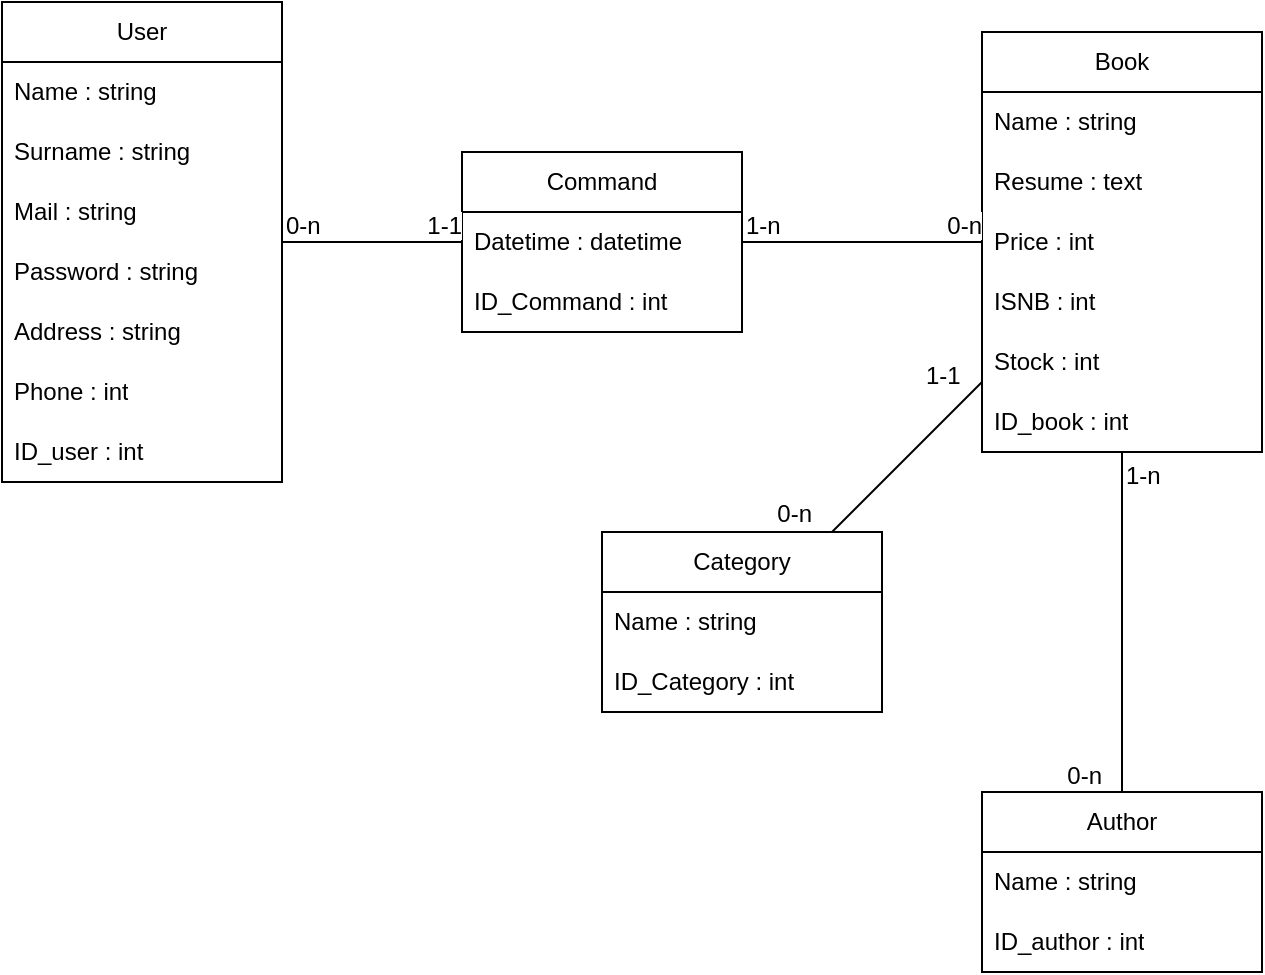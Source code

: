 <mxfile version="24.8.3">
  <diagram id="C5RBs43oDa-KdzZeNtuy" name="Page-1">
    <mxGraphModel dx="1434" dy="796" grid="1" gridSize="10" guides="1" tooltips="1" connect="1" arrows="1" fold="1" page="1" pageScale="1" pageWidth="827" pageHeight="1169" math="0" shadow="0">
      <root>
        <mxCell id="WIyWlLk6GJQsqaUBKTNV-0" />
        <mxCell id="WIyWlLk6GJQsqaUBKTNV-1" parent="WIyWlLk6GJQsqaUBKTNV-0" />
        <mxCell id="4rrUA7GioXYKfhnBA-oQ-4" value="User" style="swimlane;fontStyle=0;childLayout=stackLayout;horizontal=1;startSize=30;horizontalStack=0;resizeParent=1;resizeParentMax=0;resizeLast=0;collapsible=1;marginBottom=0;whiteSpace=wrap;html=1;" vertex="1" parent="WIyWlLk6GJQsqaUBKTNV-1">
          <mxGeometry x="50" y="125" width="140" height="240" as="geometry" />
        </mxCell>
        <mxCell id="4rrUA7GioXYKfhnBA-oQ-5" value="Name : string" style="text;strokeColor=none;fillColor=none;align=left;verticalAlign=middle;spacingLeft=4;spacingRight=4;overflow=hidden;points=[[0,0.5],[1,0.5]];portConstraint=eastwest;rotatable=0;whiteSpace=wrap;html=1;" vertex="1" parent="4rrUA7GioXYKfhnBA-oQ-4">
          <mxGeometry y="30" width="140" height="30" as="geometry" />
        </mxCell>
        <mxCell id="4rrUA7GioXYKfhnBA-oQ-45" value="Surname : string" style="text;strokeColor=none;fillColor=none;align=left;verticalAlign=middle;spacingLeft=4;spacingRight=4;overflow=hidden;points=[[0,0.5],[1,0.5]];portConstraint=eastwest;rotatable=0;whiteSpace=wrap;html=1;" vertex="1" parent="4rrUA7GioXYKfhnBA-oQ-4">
          <mxGeometry y="60" width="140" height="30" as="geometry" />
        </mxCell>
        <mxCell id="4rrUA7GioXYKfhnBA-oQ-6" value="Mail : string" style="text;strokeColor=none;fillColor=none;align=left;verticalAlign=middle;spacingLeft=4;spacingRight=4;overflow=hidden;points=[[0,0.5],[1,0.5]];portConstraint=eastwest;rotatable=0;whiteSpace=wrap;html=1;" vertex="1" parent="4rrUA7GioXYKfhnBA-oQ-4">
          <mxGeometry y="90" width="140" height="30" as="geometry" />
        </mxCell>
        <mxCell id="4rrUA7GioXYKfhnBA-oQ-7" value="&lt;div&gt;Password : string&lt;/div&gt;" style="text;strokeColor=none;fillColor=none;align=left;verticalAlign=middle;spacingLeft=4;spacingRight=4;overflow=hidden;points=[[0,0.5],[1,0.5]];portConstraint=eastwest;rotatable=0;whiteSpace=wrap;html=1;" vertex="1" parent="4rrUA7GioXYKfhnBA-oQ-4">
          <mxGeometry y="120" width="140" height="30" as="geometry" />
        </mxCell>
        <mxCell id="4rrUA7GioXYKfhnBA-oQ-8" value="&lt;div&gt;Address : string&lt;/div&gt;" style="text;strokeColor=none;fillColor=none;align=left;verticalAlign=middle;spacingLeft=4;spacingRight=4;overflow=hidden;points=[[0,0.5],[1,0.5]];portConstraint=eastwest;rotatable=0;whiteSpace=wrap;html=1;" vertex="1" parent="4rrUA7GioXYKfhnBA-oQ-4">
          <mxGeometry y="150" width="140" height="30" as="geometry" />
        </mxCell>
        <mxCell id="4rrUA7GioXYKfhnBA-oQ-50" value="Phone : int" style="text;strokeColor=none;fillColor=none;align=left;verticalAlign=middle;spacingLeft=4;spacingRight=4;overflow=hidden;points=[[0,0.5],[1,0.5]];portConstraint=eastwest;rotatable=0;whiteSpace=wrap;html=1;" vertex="1" parent="4rrUA7GioXYKfhnBA-oQ-4">
          <mxGeometry y="180" width="140" height="30" as="geometry" />
        </mxCell>
        <mxCell id="4rrUA7GioXYKfhnBA-oQ-9" value="&lt;div&gt;ID_user : int&lt;/div&gt;" style="text;strokeColor=none;fillColor=none;align=left;verticalAlign=middle;spacingLeft=4;spacingRight=4;overflow=hidden;points=[[0,0.5],[1,0.5]];portConstraint=eastwest;rotatable=0;whiteSpace=wrap;html=1;" vertex="1" parent="4rrUA7GioXYKfhnBA-oQ-4">
          <mxGeometry y="210" width="140" height="30" as="geometry" />
        </mxCell>
        <mxCell id="4rrUA7GioXYKfhnBA-oQ-10" value="Book" style="swimlane;fontStyle=0;childLayout=stackLayout;horizontal=1;startSize=30;horizontalStack=0;resizeParent=1;resizeParentMax=0;resizeLast=0;collapsible=1;marginBottom=0;whiteSpace=wrap;html=1;" vertex="1" parent="WIyWlLk6GJQsqaUBKTNV-1">
          <mxGeometry x="540" y="140" width="140" height="210" as="geometry" />
        </mxCell>
        <mxCell id="4rrUA7GioXYKfhnBA-oQ-11" value="Name : string" style="text;strokeColor=none;fillColor=none;align=left;verticalAlign=middle;spacingLeft=4;spacingRight=4;overflow=hidden;points=[[0,0.5],[1,0.5]];portConstraint=eastwest;rotatable=0;whiteSpace=wrap;html=1;" vertex="1" parent="4rrUA7GioXYKfhnBA-oQ-10">
          <mxGeometry y="30" width="140" height="30" as="geometry" />
        </mxCell>
        <mxCell id="4rrUA7GioXYKfhnBA-oQ-12" value="Resume : text" style="text;strokeColor=none;fillColor=none;align=left;verticalAlign=middle;spacingLeft=4;spacingRight=4;overflow=hidden;points=[[0,0.5],[1,0.5]];portConstraint=eastwest;rotatable=0;whiteSpace=wrap;html=1;" vertex="1" parent="4rrUA7GioXYKfhnBA-oQ-10">
          <mxGeometry y="60" width="140" height="30" as="geometry" />
        </mxCell>
        <mxCell id="4rrUA7GioXYKfhnBA-oQ-13" value="Price : int" style="text;strokeColor=none;fillColor=none;align=left;verticalAlign=middle;spacingLeft=4;spacingRight=4;overflow=hidden;points=[[0,0.5],[1,0.5]];portConstraint=eastwest;rotatable=0;whiteSpace=wrap;html=1;" vertex="1" parent="4rrUA7GioXYKfhnBA-oQ-10">
          <mxGeometry y="90" width="140" height="30" as="geometry" />
        </mxCell>
        <mxCell id="4rrUA7GioXYKfhnBA-oQ-14" value="ISNB : int" style="text;strokeColor=none;fillColor=none;align=left;verticalAlign=middle;spacingLeft=4;spacingRight=4;overflow=hidden;points=[[0,0.5],[1,0.5]];portConstraint=eastwest;rotatable=0;whiteSpace=wrap;html=1;" vertex="1" parent="4rrUA7GioXYKfhnBA-oQ-10">
          <mxGeometry y="120" width="140" height="30" as="geometry" />
        </mxCell>
        <mxCell id="4rrUA7GioXYKfhnBA-oQ-44" value="Stock : int" style="text;strokeColor=none;fillColor=none;align=left;verticalAlign=middle;spacingLeft=4;spacingRight=4;overflow=hidden;points=[[0,0.5],[1,0.5]];portConstraint=eastwest;rotatable=0;whiteSpace=wrap;html=1;" vertex="1" parent="4rrUA7GioXYKfhnBA-oQ-10">
          <mxGeometry y="150" width="140" height="30" as="geometry" />
        </mxCell>
        <mxCell id="4rrUA7GioXYKfhnBA-oQ-51" value="ID_book : int" style="text;strokeColor=none;fillColor=none;align=left;verticalAlign=middle;spacingLeft=4;spacingRight=4;overflow=hidden;points=[[0,0.5],[1,0.5]];portConstraint=eastwest;rotatable=0;whiteSpace=wrap;html=1;" vertex="1" parent="4rrUA7GioXYKfhnBA-oQ-10">
          <mxGeometry y="180" width="140" height="30" as="geometry" />
        </mxCell>
        <mxCell id="4rrUA7GioXYKfhnBA-oQ-16" value="Category" style="swimlane;fontStyle=0;childLayout=stackLayout;horizontal=1;startSize=30;horizontalStack=0;resizeParent=1;resizeParentMax=0;resizeLast=0;collapsible=1;marginBottom=0;whiteSpace=wrap;html=1;" vertex="1" parent="WIyWlLk6GJQsqaUBKTNV-1">
          <mxGeometry x="350" y="390" width="140" height="90" as="geometry" />
        </mxCell>
        <mxCell id="4rrUA7GioXYKfhnBA-oQ-17" value="Name : string" style="text;strokeColor=none;fillColor=none;align=left;verticalAlign=middle;spacingLeft=4;spacingRight=4;overflow=hidden;points=[[0,0.5],[1,0.5]];portConstraint=eastwest;rotatable=0;whiteSpace=wrap;html=1;" vertex="1" parent="4rrUA7GioXYKfhnBA-oQ-16">
          <mxGeometry y="30" width="140" height="30" as="geometry" />
        </mxCell>
        <mxCell id="4rrUA7GioXYKfhnBA-oQ-18" value="ID_Category : int" style="text;strokeColor=none;fillColor=none;align=left;verticalAlign=middle;spacingLeft=4;spacingRight=4;overflow=hidden;points=[[0,0.5],[1,0.5]];portConstraint=eastwest;rotatable=0;whiteSpace=wrap;html=1;" vertex="1" parent="4rrUA7GioXYKfhnBA-oQ-16">
          <mxGeometry y="60" width="140" height="30" as="geometry" />
        </mxCell>
        <mxCell id="4rrUA7GioXYKfhnBA-oQ-23" value="Command" style="swimlane;fontStyle=0;childLayout=stackLayout;horizontal=1;startSize=30;horizontalStack=0;resizeParent=1;resizeParentMax=0;resizeLast=0;collapsible=1;marginBottom=0;whiteSpace=wrap;html=1;" vertex="1" parent="WIyWlLk6GJQsqaUBKTNV-1">
          <mxGeometry x="280" y="200" width="140" height="90" as="geometry" />
        </mxCell>
        <mxCell id="4rrUA7GioXYKfhnBA-oQ-24" value="Datetime : datetime" style="text;strokeColor=none;fillColor=none;align=left;verticalAlign=middle;spacingLeft=4;spacingRight=4;overflow=hidden;points=[[0,0.5],[1,0.5]];portConstraint=eastwest;rotatable=0;whiteSpace=wrap;html=1;" vertex="1" parent="4rrUA7GioXYKfhnBA-oQ-23">
          <mxGeometry y="30" width="140" height="30" as="geometry" />
        </mxCell>
        <mxCell id="4rrUA7GioXYKfhnBA-oQ-25" value="ID_Command : int" style="text;strokeColor=none;fillColor=none;align=left;verticalAlign=middle;spacingLeft=4;spacingRight=4;overflow=hidden;points=[[0,0.5],[1,0.5]];portConstraint=eastwest;rotatable=0;whiteSpace=wrap;html=1;" vertex="1" parent="4rrUA7GioXYKfhnBA-oQ-23">
          <mxGeometry y="60" width="140" height="30" as="geometry" />
        </mxCell>
        <mxCell id="4rrUA7GioXYKfhnBA-oQ-31" value="" style="endArrow=none;html=1;rounded=0;fontSize=12;startSize=8;endSize=8;curved=1;endFill=0;" edge="1" parent="WIyWlLk6GJQsqaUBKTNV-1" source="4rrUA7GioXYKfhnBA-oQ-4" target="4rrUA7GioXYKfhnBA-oQ-23">
          <mxGeometry relative="1" as="geometry">
            <mxPoint x="330" y="410" as="sourcePoint" />
            <mxPoint x="490" y="410" as="targetPoint" />
            <Array as="points" />
          </mxGeometry>
        </mxCell>
        <mxCell id="4rrUA7GioXYKfhnBA-oQ-33" value="0-n" style="edgeLabel;resizable=0;html=1;fontSize=12;;align=left;verticalAlign=bottom;" connectable="0" vertex="1" parent="4rrUA7GioXYKfhnBA-oQ-31">
          <mxGeometry x="-1" relative="1" as="geometry" />
        </mxCell>
        <mxCell id="4rrUA7GioXYKfhnBA-oQ-34" value="1-1" style="edgeLabel;resizable=0;html=1;fontSize=12;;align=right;verticalAlign=bottom;" connectable="0" vertex="1" parent="4rrUA7GioXYKfhnBA-oQ-31">
          <mxGeometry x="1" relative="1" as="geometry" />
        </mxCell>
        <mxCell id="4rrUA7GioXYKfhnBA-oQ-35" value="" style="endArrow=none;html=1;rounded=0;fontSize=12;startSize=8;endSize=8;curved=1;endFill=0;" edge="1" parent="WIyWlLk6GJQsqaUBKTNV-1" source="4rrUA7GioXYKfhnBA-oQ-23" target="4rrUA7GioXYKfhnBA-oQ-10">
          <mxGeometry relative="1" as="geometry">
            <mxPoint x="330" y="410" as="sourcePoint" />
            <mxPoint x="490" y="410" as="targetPoint" />
          </mxGeometry>
        </mxCell>
        <mxCell id="4rrUA7GioXYKfhnBA-oQ-37" value="1-n" style="edgeLabel;resizable=0;html=1;fontSize=12;;align=left;verticalAlign=bottom;" connectable="0" vertex="1" parent="4rrUA7GioXYKfhnBA-oQ-35">
          <mxGeometry x="-1" relative="1" as="geometry" />
        </mxCell>
        <mxCell id="4rrUA7GioXYKfhnBA-oQ-38" value="0-n" style="edgeLabel;resizable=0;html=1;fontSize=12;;align=right;verticalAlign=bottom;" connectable="0" vertex="1" parent="4rrUA7GioXYKfhnBA-oQ-35">
          <mxGeometry x="1" relative="1" as="geometry" />
        </mxCell>
        <mxCell id="4rrUA7GioXYKfhnBA-oQ-39" value="" style="endArrow=none;html=1;rounded=0;fontSize=12;startSize=8;endSize=8;curved=1;endFill=0;" edge="1" parent="WIyWlLk6GJQsqaUBKTNV-1" source="4rrUA7GioXYKfhnBA-oQ-10" target="4rrUA7GioXYKfhnBA-oQ-16">
          <mxGeometry relative="1" as="geometry">
            <mxPoint x="330" y="410" as="sourcePoint" />
            <mxPoint x="490" y="410" as="targetPoint" />
          </mxGeometry>
        </mxCell>
        <mxCell id="4rrUA7GioXYKfhnBA-oQ-41" value="1-1" style="edgeLabel;resizable=0;html=1;fontSize=12;;align=left;verticalAlign=bottom;" connectable="0" vertex="1" parent="4rrUA7GioXYKfhnBA-oQ-39">
          <mxGeometry x="-1" relative="1" as="geometry">
            <mxPoint x="-30" y="5" as="offset" />
          </mxGeometry>
        </mxCell>
        <mxCell id="4rrUA7GioXYKfhnBA-oQ-42" value="0-n" style="edgeLabel;resizable=0;html=1;fontSize=12;;align=right;verticalAlign=bottom;" connectable="0" vertex="1" parent="4rrUA7GioXYKfhnBA-oQ-39">
          <mxGeometry x="1" relative="1" as="geometry">
            <mxPoint x="-10" as="offset" />
          </mxGeometry>
        </mxCell>
        <mxCell id="4rrUA7GioXYKfhnBA-oQ-47" value="Author" style="swimlane;fontStyle=0;childLayout=stackLayout;horizontal=1;startSize=30;horizontalStack=0;resizeParent=1;resizeParentMax=0;resizeLast=0;collapsible=1;marginBottom=0;whiteSpace=wrap;html=1;" vertex="1" parent="WIyWlLk6GJQsqaUBKTNV-1">
          <mxGeometry x="540" y="520" width="140" height="90" as="geometry" />
        </mxCell>
        <mxCell id="4rrUA7GioXYKfhnBA-oQ-48" value="Name : string" style="text;strokeColor=none;fillColor=none;align=left;verticalAlign=middle;spacingLeft=4;spacingRight=4;overflow=hidden;points=[[0,0.5],[1,0.5]];portConstraint=eastwest;rotatable=0;whiteSpace=wrap;html=1;" vertex="1" parent="4rrUA7GioXYKfhnBA-oQ-47">
          <mxGeometry y="30" width="140" height="30" as="geometry" />
        </mxCell>
        <mxCell id="4rrUA7GioXYKfhnBA-oQ-49" value="ID_author : int" style="text;strokeColor=none;fillColor=none;align=left;verticalAlign=middle;spacingLeft=4;spacingRight=4;overflow=hidden;points=[[0,0.5],[1,0.5]];portConstraint=eastwest;rotatable=0;whiteSpace=wrap;html=1;" vertex="1" parent="4rrUA7GioXYKfhnBA-oQ-47">
          <mxGeometry y="60" width="140" height="30" as="geometry" />
        </mxCell>
        <mxCell id="4rrUA7GioXYKfhnBA-oQ-52" value="" style="endArrow=none;html=1;rounded=0;fontSize=12;startSize=8;endSize=8;curved=1;endFill=0;" edge="1" parent="WIyWlLk6GJQsqaUBKTNV-1" source="4rrUA7GioXYKfhnBA-oQ-10" target="4rrUA7GioXYKfhnBA-oQ-47">
          <mxGeometry relative="1" as="geometry">
            <mxPoint x="553" y="360" as="sourcePoint" />
            <mxPoint x="509" y="430" as="targetPoint" />
          </mxGeometry>
        </mxCell>
        <mxCell id="4rrUA7GioXYKfhnBA-oQ-53" value="1-n" style="edgeLabel;resizable=0;html=1;fontSize=12;;align=left;verticalAlign=bottom;" connectable="0" vertex="1" parent="4rrUA7GioXYKfhnBA-oQ-52">
          <mxGeometry x="-1" relative="1" as="geometry">
            <mxPoint y="20" as="offset" />
          </mxGeometry>
        </mxCell>
        <mxCell id="4rrUA7GioXYKfhnBA-oQ-54" value="0-n" style="edgeLabel;resizable=0;html=1;fontSize=12;;align=right;verticalAlign=bottom;" connectable="0" vertex="1" parent="4rrUA7GioXYKfhnBA-oQ-52">
          <mxGeometry x="1" relative="1" as="geometry">
            <mxPoint x="-10" as="offset" />
          </mxGeometry>
        </mxCell>
      </root>
    </mxGraphModel>
  </diagram>
</mxfile>
